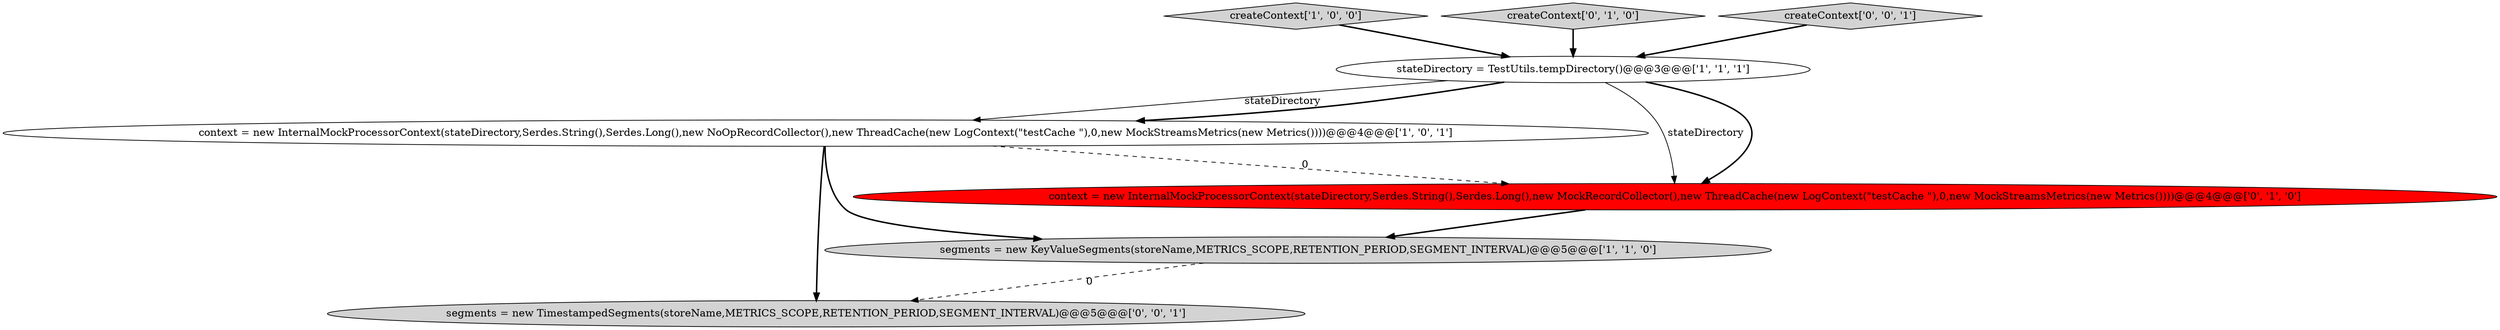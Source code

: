 digraph {
3 [style = filled, label = "createContext['1', '0', '0']", fillcolor = lightgray, shape = diamond image = "AAA0AAABBB1BBB"];
4 [style = filled, label = "createContext['0', '1', '0']", fillcolor = lightgray, shape = diamond image = "AAA0AAABBB2BBB"];
1 [style = filled, label = "context = new InternalMockProcessorContext(stateDirectory,Serdes.String(),Serdes.Long(),new NoOpRecordCollector(),new ThreadCache(new LogContext(\"testCache \"),0,new MockStreamsMetrics(new Metrics())))@@@4@@@['1', '0', '1']", fillcolor = white, shape = ellipse image = "AAA0AAABBB1BBB"];
7 [style = filled, label = "createContext['0', '0', '1']", fillcolor = lightgray, shape = diamond image = "AAA0AAABBB3BBB"];
6 [style = filled, label = "segments = new TimestampedSegments(storeName,METRICS_SCOPE,RETENTION_PERIOD,SEGMENT_INTERVAL)@@@5@@@['0', '0', '1']", fillcolor = lightgray, shape = ellipse image = "AAA0AAABBB3BBB"];
5 [style = filled, label = "context = new InternalMockProcessorContext(stateDirectory,Serdes.String(),Serdes.Long(),new MockRecordCollector(),new ThreadCache(new LogContext(\"testCache \"),0,new MockStreamsMetrics(new Metrics())))@@@4@@@['0', '1', '0']", fillcolor = red, shape = ellipse image = "AAA1AAABBB2BBB"];
2 [style = filled, label = "segments = new KeyValueSegments(storeName,METRICS_SCOPE,RETENTION_PERIOD,SEGMENT_INTERVAL)@@@5@@@['1', '1', '0']", fillcolor = lightgray, shape = ellipse image = "AAA0AAABBB1BBB"];
0 [style = filled, label = "stateDirectory = TestUtils.tempDirectory()@@@3@@@['1', '1', '1']", fillcolor = white, shape = ellipse image = "AAA0AAABBB1BBB"];
5->2 [style = bold, label=""];
1->2 [style = bold, label=""];
7->0 [style = bold, label=""];
1->6 [style = bold, label=""];
0->1 [style = solid, label="stateDirectory"];
1->5 [style = dashed, label="0"];
0->5 [style = solid, label="stateDirectory"];
0->1 [style = bold, label=""];
3->0 [style = bold, label=""];
4->0 [style = bold, label=""];
0->5 [style = bold, label=""];
2->6 [style = dashed, label="0"];
}
